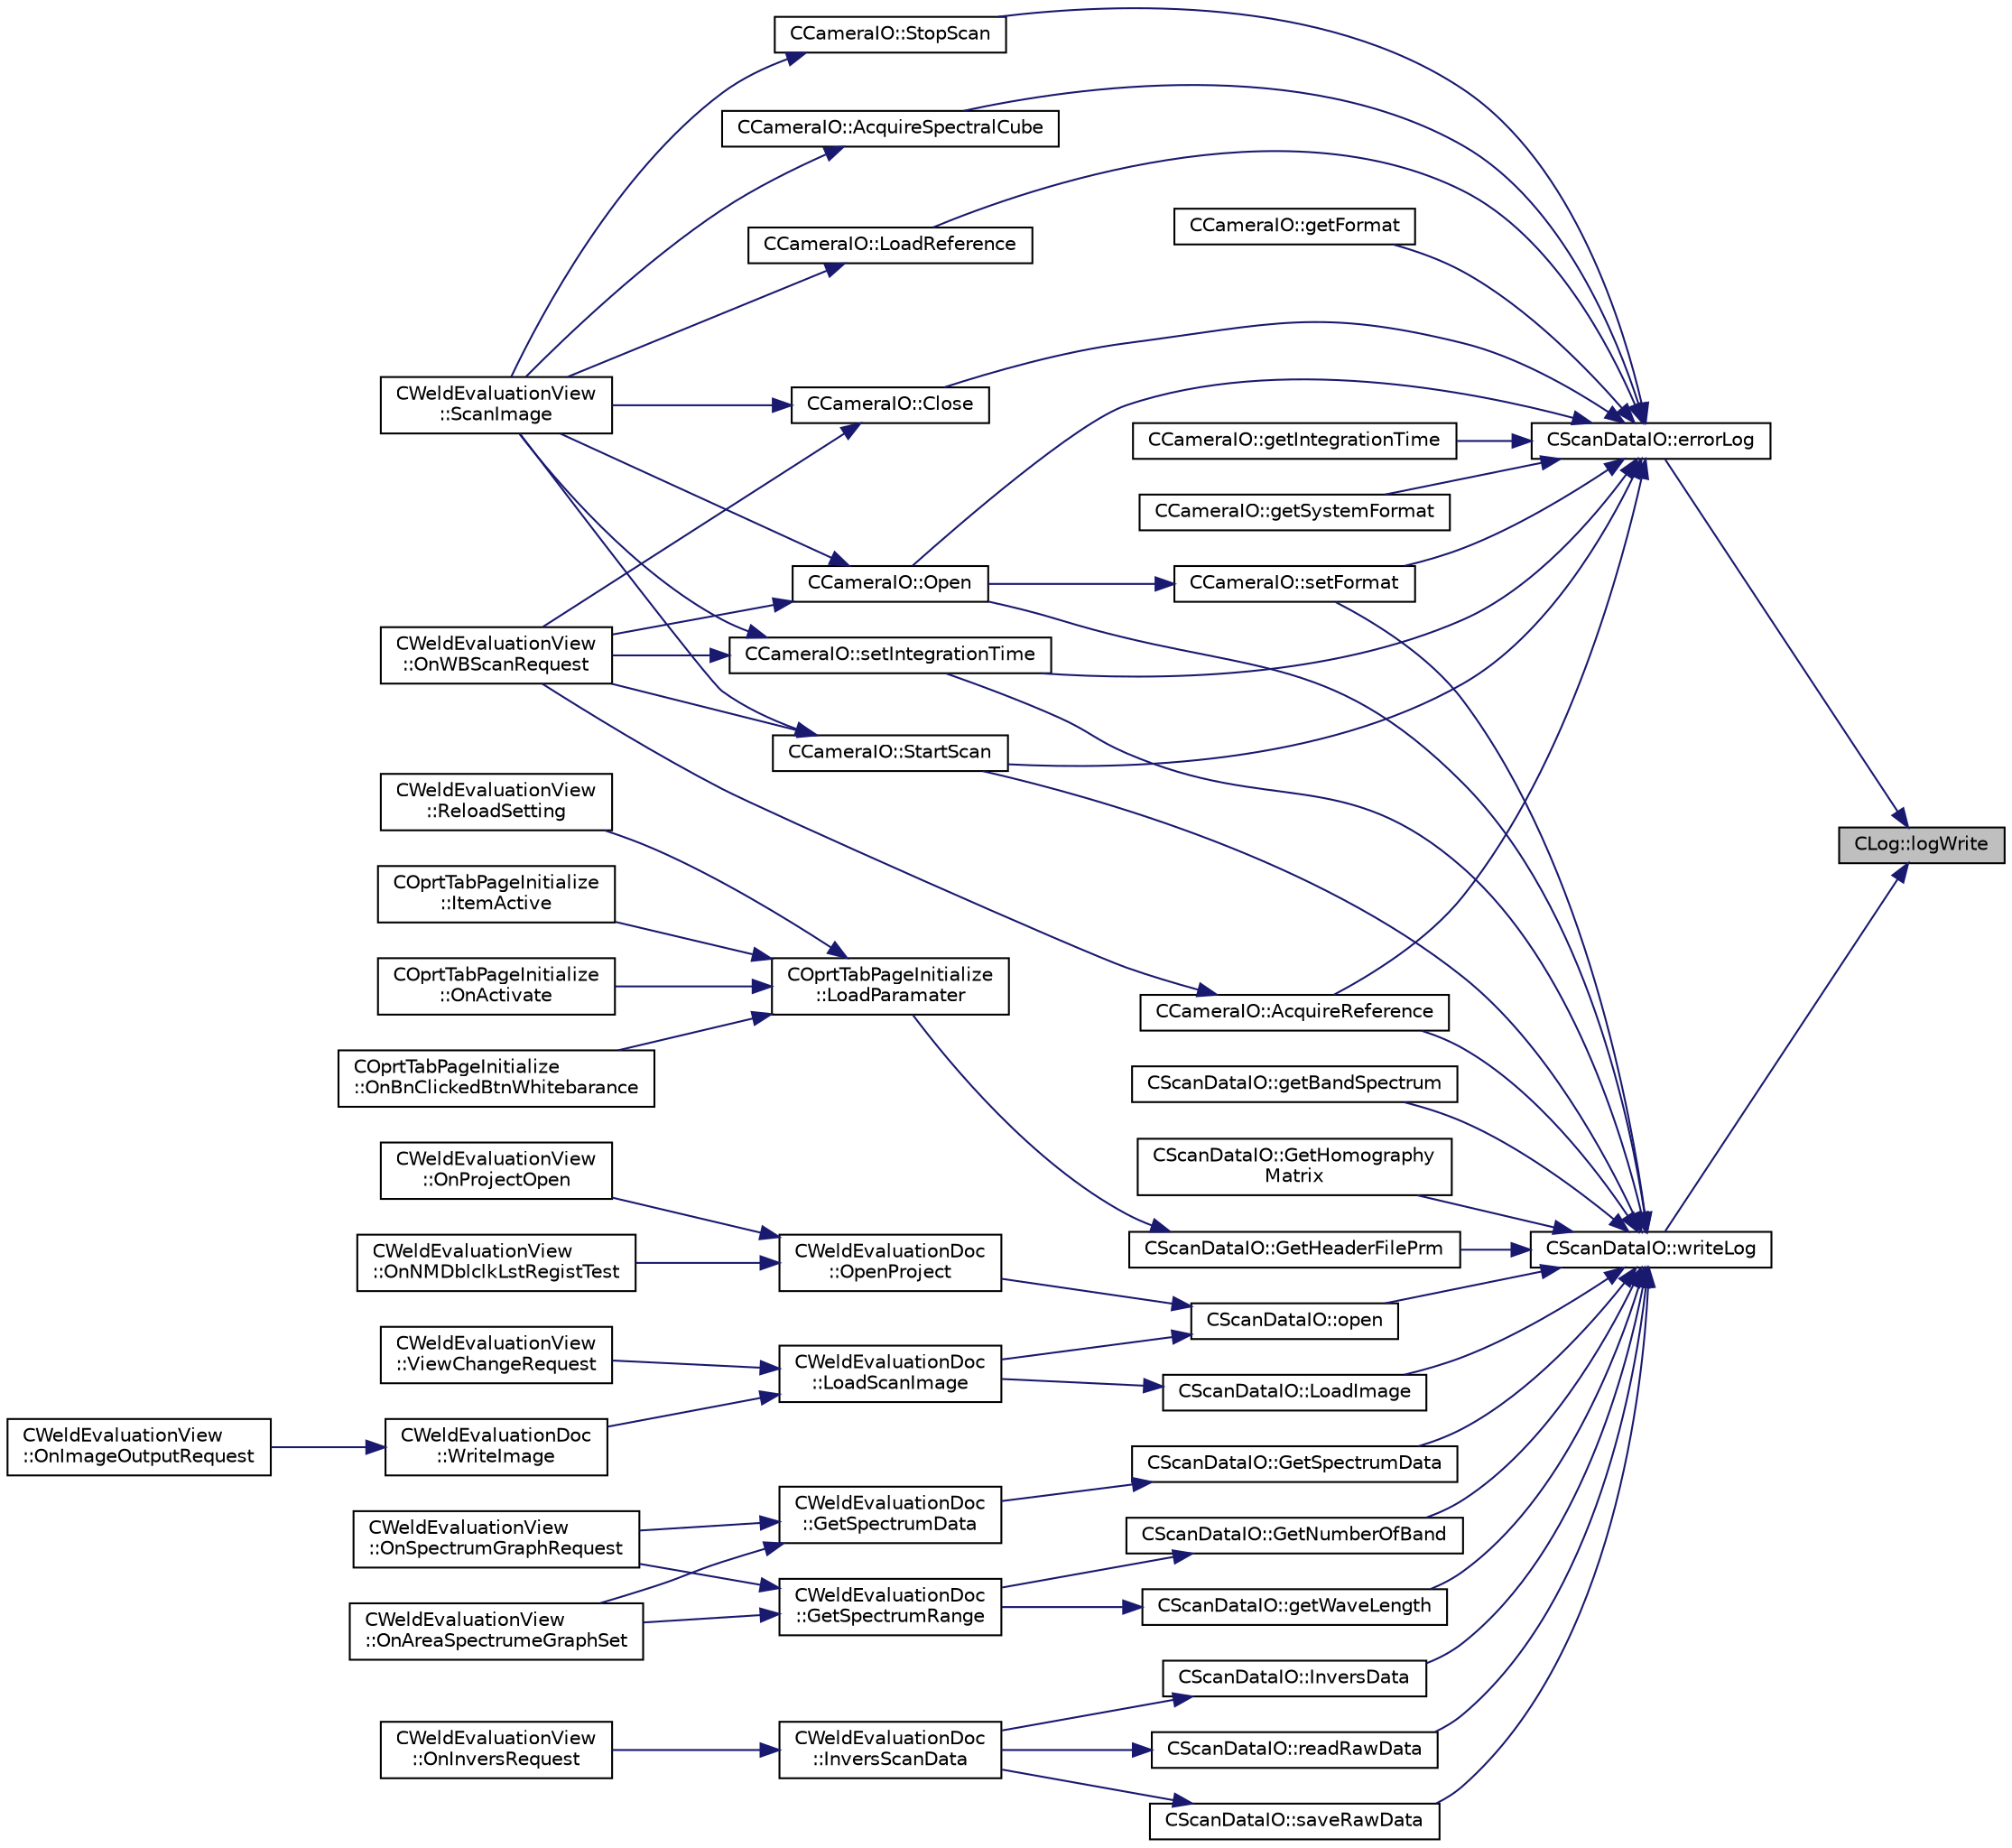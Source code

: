 digraph "CLog::logWrite"
{
 // LATEX_PDF_SIZE
  edge [fontname="Helvetica",fontsize="10",labelfontname="Helvetica",labelfontsize="10"];
  node [fontname="Helvetica",fontsize="10",shape=record];
  rankdir="RL";
  Node1 [label="CLog::logWrite",height=0.2,width=0.4,color="black", fillcolor="grey75", style="filled", fontcolor="black",tooltip="ログの出力"];
  Node1 -> Node2 [dir="back",color="midnightblue",fontsize="10",style="solid",fontname="Helvetica"];
  Node2 [label="CScanDataIO::errorLog",height=0.2,width=0.4,color="black", fillcolor="white", style="filled",URL="$class_c_scan_data_i_o.html#abfa111bff1b107f9615bf57d5014f7f4",tooltip="エラーログ出力"];
  Node2 -> Node3 [dir="back",color="midnightblue",fontsize="10",style="solid",fontname="Helvetica"];
  Node3 [label="CCameraIO::AcquireReference",height=0.2,width=0.4,color="black", fillcolor="white", style="filled",URL="$class_c_camera_i_o.html#a1730843fe81498de96623f8669cdefc5",tooltip="リファレンス（ホワイトバランス）の取得"];
  Node3 -> Node4 [dir="back",color="midnightblue",fontsize="10",style="solid",fontname="Helvetica"];
  Node4 [label="CWeldEvaluationView\l::OnWBScanRequest",height=0.2,width=0.4,color="black", fillcolor="white", style="filled",URL="$class_c_weld_evaluation_view.html#a2b69faf84702201cc5dbfe3fcd202b32",tooltip="ホワイトバランススキャンの要求"];
  Node2 -> Node5 [dir="back",color="midnightblue",fontsize="10",style="solid",fontname="Helvetica"];
  Node5 [label="CCameraIO::AcquireSpectralCube",height=0.2,width=0.4,color="black", fillcolor="white", style="filled",URL="$class_c_camera_i_o.html#a0579cb57b28f22477e9f0f27fbf5b845",tooltip="キューブデータ（最終データ）の取得"];
  Node5 -> Node6 [dir="back",color="midnightblue",fontsize="10",style="solid",fontname="Helvetica"];
  Node6 [label="CWeldEvaluationView\l::ScanImage",height=0.2,width=0.4,color="black", fillcolor="white", style="filled",URL="$class_c_weld_evaluation_view.html#af36ee74161f90ac2fe30337a0fe1fb9d",tooltip="スキャンの実施"];
  Node2 -> Node7 [dir="back",color="midnightblue",fontsize="10",style="solid",fontname="Helvetica"];
  Node7 [label="CCameraIO::Close",height=0.2,width=0.4,color="black", fillcolor="white", style="filled",URL="$class_c_camera_i_o.html#a5aeea6f7c98f556616525063d302d720",tooltip="カメラのクローズ"];
  Node7 -> Node4 [dir="back",color="midnightblue",fontsize="10",style="solid",fontname="Helvetica"];
  Node7 -> Node6 [dir="back",color="midnightblue",fontsize="10",style="solid",fontname="Helvetica"];
  Node2 -> Node8 [dir="back",color="midnightblue",fontsize="10",style="solid",fontname="Helvetica"];
  Node8 [label="CCameraIO::getFormat",height=0.2,width=0.4,color="black", fillcolor="white", style="filled",URL="$class_c_camera_i_o.html#a2969ec4f1d88629fa2d89ae29c901460",tooltip="フォーマットの取得"];
  Node2 -> Node9 [dir="back",color="midnightblue",fontsize="10",style="solid",fontname="Helvetica"];
  Node9 [label="CCameraIO::getIntegrationTime",height=0.2,width=0.4,color="black", fillcolor="white", style="filled",URL="$class_c_camera_i_o.html#a6f3994fcc04dd4265e02a8aff3211796",tooltip="IntegrationTimeの取得"];
  Node2 -> Node10 [dir="back",color="midnightblue",fontsize="10",style="solid",fontname="Helvetica"];
  Node10 [label="CCameraIO::getSystemFormat",height=0.2,width=0.4,color="black", fillcolor="white", style="filled",URL="$class_c_camera_i_o.html#a5af5cf5d929a1186903b2d586d76ddb5",tooltip="システムフォーマットの取得"];
  Node2 -> Node11 [dir="back",color="midnightblue",fontsize="10",style="solid",fontname="Helvetica"];
  Node11 [label="CCameraIO::LoadReference",height=0.2,width=0.4,color="black", fillcolor="white", style="filled",URL="$class_c_camera_i_o.html#a840fb31e388d67d52c8e316ded6a9e21",tooltip="リファレンス（ホワイトバランス）の読み込み"];
  Node11 -> Node6 [dir="back",color="midnightblue",fontsize="10",style="solid",fontname="Helvetica"];
  Node2 -> Node12 [dir="back",color="midnightblue",fontsize="10",style="solid",fontname="Helvetica"];
  Node12 [label="CCameraIO::Open",height=0.2,width=0.4,color="black", fillcolor="white", style="filled",URL="$class_c_camera_i_o.html#ac592e3623be0dba68f4db806da652cba",tooltip="カメラのオープン"];
  Node12 -> Node4 [dir="back",color="midnightblue",fontsize="10",style="solid",fontname="Helvetica"];
  Node12 -> Node6 [dir="back",color="midnightblue",fontsize="10",style="solid",fontname="Helvetica"];
  Node2 -> Node13 [dir="back",color="midnightblue",fontsize="10",style="solid",fontname="Helvetica"];
  Node13 [label="CCameraIO::setFormat",height=0.2,width=0.4,color="black", fillcolor="white", style="filled",URL="$class_c_camera_i_o.html#aa4c14720243ce00bb95950a601327637",tooltip="フォーマットの設定"];
  Node13 -> Node12 [dir="back",color="midnightblue",fontsize="10",style="solid",fontname="Helvetica"];
  Node2 -> Node14 [dir="back",color="midnightblue",fontsize="10",style="solid",fontname="Helvetica"];
  Node14 [label="CCameraIO::setIntegrationTime",height=0.2,width=0.4,color="black", fillcolor="white", style="filled",URL="$class_c_camera_i_o.html#a81016636faf8f4329a1a664716c17de9",tooltip="IntegrationTimeの設定"];
  Node14 -> Node4 [dir="back",color="midnightblue",fontsize="10",style="solid",fontname="Helvetica"];
  Node14 -> Node6 [dir="back",color="midnightblue",fontsize="10",style="solid",fontname="Helvetica"];
  Node2 -> Node15 [dir="back",color="midnightblue",fontsize="10",style="solid",fontname="Helvetica"];
  Node15 [label="CCameraIO::StartScan",height=0.2,width=0.4,color="black", fillcolor="white", style="filled",URL="$class_c_camera_i_o.html#a366c8cfc6c2492079e3d7a63fffb076c",tooltip="スキャンの開始"];
  Node15 -> Node4 [dir="back",color="midnightblue",fontsize="10",style="solid",fontname="Helvetica"];
  Node15 -> Node6 [dir="back",color="midnightblue",fontsize="10",style="solid",fontname="Helvetica"];
  Node2 -> Node16 [dir="back",color="midnightblue",fontsize="10",style="solid",fontname="Helvetica"];
  Node16 [label="CCameraIO::StopScan",height=0.2,width=0.4,color="black", fillcolor="white", style="filled",URL="$class_c_camera_i_o.html#aca6555e75b8ed9fc8695fb547bfb52f6",tooltip="スキャンの停止"];
  Node16 -> Node6 [dir="back",color="midnightblue",fontsize="10",style="solid",fontname="Helvetica"];
  Node1 -> Node17 [dir="back",color="midnightblue",fontsize="10",style="solid",fontname="Helvetica"];
  Node17 [label="CScanDataIO::writeLog",height=0.2,width=0.4,color="black", fillcolor="white", style="filled",URL="$class_c_scan_data_i_o.html#a5be204207783efd8238a8928cdb5c061",tooltip="ログ出力"];
  Node17 -> Node3 [dir="back",color="midnightblue",fontsize="10",style="solid",fontname="Helvetica"];
  Node17 -> Node18 [dir="back",color="midnightblue",fontsize="10",style="solid",fontname="Helvetica"];
  Node18 [label="CScanDataIO::getBandSpectrum",height=0.2,width=0.4,color="black", fillcolor="white", style="filled",URL="$class_c_scan_data_i_o.html#a12aa5b6bf1c179fa351e419d34921157",tooltip="各バンドのスペクトル値取得"];
  Node17 -> Node19 [dir="back",color="midnightblue",fontsize="10",style="solid",fontname="Helvetica"];
  Node19 [label="CScanDataIO::GetHeaderFilePrm",height=0.2,width=0.4,color="black", fillcolor="white", style="filled",URL="$class_c_scan_data_i_o.html#ae3dff6661c7012b259b38910f3b3dbdb",tooltip="ヘッダファイルから幅、高さを取得"];
  Node19 -> Node20 [dir="back",color="midnightblue",fontsize="10",style="solid",fontname="Helvetica"];
  Node20 [label="COprtTabPageInitialize\l::LoadParamater",height=0.2,width=0.4,color="black", fillcolor="white", style="filled",URL="$class_c_oprt_tab_page_initialize.html#a39a52da491a71f8afec8c1366284227a",tooltip="パラメータの読み込み"];
  Node20 -> Node21 [dir="back",color="midnightblue",fontsize="10",style="solid",fontname="Helvetica"];
  Node21 [label="COprtTabPageInitialize\l::ItemActive",height=0.2,width=0.4,color="black", fillcolor="white", style="filled",URL="$class_c_oprt_tab_page_initialize.html#ad26437c34391f67b3546182071900642",tooltip="アイテムのアクティブ/ディアクティブ化"];
  Node20 -> Node22 [dir="back",color="midnightblue",fontsize="10",style="solid",fontname="Helvetica"];
  Node22 [label="COprtTabPageInitialize\l::OnActivate",height=0.2,width=0.4,color="black", fillcolor="white", style="filled",URL="$class_c_oprt_tab_page_initialize.html#a51b47e6f52aacb9733fdc52ac320f573",tooltip="アクティブ時処理"];
  Node20 -> Node23 [dir="back",color="midnightblue",fontsize="10",style="solid",fontname="Helvetica"];
  Node23 [label="COprtTabPageInitialize\l::OnBnClickedBtnWhitebarance",height=0.2,width=0.4,color="black", fillcolor="white", style="filled",URL="$class_c_oprt_tab_page_initialize.html#ab94bb92896d005e2ea95e3f7fe4f49e8",tooltip="ホワイトバランスボタン押下時処理"];
  Node20 -> Node24 [dir="back",color="midnightblue",fontsize="10",style="solid",fontname="Helvetica"];
  Node24 [label="CWeldEvaluationView\l::ReloadSetting",height=0.2,width=0.4,color="black", fillcolor="white", style="filled",URL="$class_c_weld_evaluation_view.html#ae4f218a4e70e08689a0532384eb86fe5",tooltip="設定ページの再読込"];
  Node17 -> Node25 [dir="back",color="midnightblue",fontsize="10",style="solid",fontname="Helvetica"];
  Node25 [label="CScanDataIO::GetHomography\lMatrix",height=0.2,width=0.4,color="black", fillcolor="white", style="filled",URL="$class_c_scan_data_i_o.html#a62c2f84aedf058ffe1370ee67e7fb2dc",tooltip="ホモグラフィーマトリックス取得"];
  Node17 -> Node26 [dir="back",color="midnightblue",fontsize="10",style="solid",fontname="Helvetica"];
  Node26 [label="CScanDataIO::GetNumberOfBand",height=0.2,width=0.4,color="black", fillcolor="white", style="filled",URL="$class_c_scan_data_i_o.html#a09a161f191779097aa003676ecb22714",tooltip="バンド数の取得"];
  Node26 -> Node27 [dir="back",color="midnightblue",fontsize="10",style="solid",fontname="Helvetica"];
  Node27 [label="CWeldEvaluationDoc\l::GetSpectrumRange",height=0.2,width=0.4,color="black", fillcolor="white", style="filled",URL="$class_c_weld_evaluation_doc.html#a482c242e79c4b82b34d23794280649b0",tooltip="スペクトルレンジの取得"];
  Node27 -> Node28 [dir="back",color="midnightblue",fontsize="10",style="solid",fontname="Helvetica"];
  Node28 [label="CWeldEvaluationView\l::OnAreaSpectrumeGraphSet",height=0.2,width=0.4,color="black", fillcolor="white", style="filled",URL="$class_c_weld_evaluation_view.html#acb9374b4f62b3b67625526f4b5d493b4",tooltip="区間スペクトル表示ダイアログの設定"];
  Node27 -> Node29 [dir="back",color="midnightblue",fontsize="10",style="solid",fontname="Helvetica"];
  Node29 [label="CWeldEvaluationView\l::OnSpectrumGraphRequest",height=0.2,width=0.4,color="black", fillcolor="white", style="filled",URL="$class_c_weld_evaluation_view.html#a8805e4c9d110a33112c8b5e7af294f9e",tooltip="スペクトルグラフの表示"];
  Node17 -> Node30 [dir="back",color="midnightblue",fontsize="10",style="solid",fontname="Helvetica"];
  Node30 [label="CScanDataIO::GetSpectrumData",height=0.2,width=0.4,color="black", fillcolor="white", style="filled",URL="$class_c_scan_data_i_o.html#a74d0fa98822d49575c08acb1e72c128c",tooltip="指定位置スペクトル群の取得"];
  Node30 -> Node31 [dir="back",color="midnightblue",fontsize="10",style="solid",fontname="Helvetica"];
  Node31 [label="CWeldEvaluationDoc\l::GetSpectrumData",height=0.2,width=0.4,color="black", fillcolor="white", style="filled",URL="$class_c_weld_evaluation_doc.html#ad49fe5bd6a5dbd63b150bde87a194a10",tooltip="指定位置スペクトル群の取得"];
  Node31 -> Node28 [dir="back",color="midnightblue",fontsize="10",style="solid",fontname="Helvetica"];
  Node31 -> Node29 [dir="back",color="midnightblue",fontsize="10",style="solid",fontname="Helvetica"];
  Node17 -> Node32 [dir="back",color="midnightblue",fontsize="10",style="solid",fontname="Helvetica"];
  Node32 [label="CScanDataIO::getWaveLength",height=0.2,width=0.4,color="black", fillcolor="white", style="filled",URL="$class_c_scan_data_i_o.html#a2e23bb8cbebd5d51292726ee0238adec",tooltip="バンドのスペクトル値取得"];
  Node32 -> Node27 [dir="back",color="midnightblue",fontsize="10",style="solid",fontname="Helvetica"];
  Node17 -> Node33 [dir="back",color="midnightblue",fontsize="10",style="solid",fontname="Helvetica"];
  Node33 [label="CScanDataIO::InversData",height=0.2,width=0.4,color="black", fillcolor="white", style="filled",URL="$class_c_scan_data_i_o.html#ab4e6effbecff1531d50b31163c6363fc",tooltip="スキャンデータの反転"];
  Node33 -> Node34 [dir="back",color="midnightblue",fontsize="10",style="solid",fontname="Helvetica"];
  Node34 [label="CWeldEvaluationDoc\l::InversScanData",height=0.2,width=0.4,color="black", fillcolor="white", style="filled",URL="$class_c_weld_evaluation_doc.html#a7b5e52d33a0ce7e1fd3e55d6558c553e",tooltip="スキャンデータの反転"];
  Node34 -> Node35 [dir="back",color="midnightblue",fontsize="10",style="solid",fontname="Helvetica"];
  Node35 [label="CWeldEvaluationView\l::OnInversRequest",height=0.2,width=0.4,color="black", fillcolor="white", style="filled",URL="$class_c_weld_evaluation_view.html#a64432e2c0e21d161465fb28eb9e71594",tooltip="データ反転の要求"];
  Node17 -> Node36 [dir="back",color="midnightblue",fontsize="10",style="solid",fontname="Helvetica"];
  Node36 [label="CScanDataIO::LoadImage",height=0.2,width=0.4,color="black", fillcolor="white", style="filled",URL="$class_c_scan_data_i_o.html#a3be95afdfa7914f7a2acbc003048e3ff",tooltip="画像データ取得"];
  Node36 -> Node37 [dir="back",color="midnightblue",fontsize="10",style="solid",fontname="Helvetica"];
  Node37 [label="CWeldEvaluationDoc\l::LoadScanImage",height=0.2,width=0.4,color="black", fillcolor="white", style="filled",URL="$class_c_weld_evaluation_doc.html#a7b289ccf358a0ad255596c59196a3bd0",tooltip="スキャンデータイメージの取得"];
  Node37 -> Node38 [dir="back",color="midnightblue",fontsize="10",style="solid",fontname="Helvetica"];
  Node38 [label="CWeldEvaluationView\l::ViewChangeRequest",height=0.2,width=0.4,color="black", fillcolor="white", style="filled",URL="$class_c_weld_evaluation_view.html#a50da59446b116e48eb00b4ccc6074cdd",tooltip="表示変更リクエスト"];
  Node37 -> Node39 [dir="back",color="midnightblue",fontsize="10",style="solid",fontname="Helvetica"];
  Node39 [label="CWeldEvaluationDoc\l::WriteImage",height=0.2,width=0.4,color="black", fillcolor="white", style="filled",URL="$class_c_weld_evaluation_doc.html#a898813fc506ac6765717271c8d944663",tooltip="スキャンイメージの保存"];
  Node39 -> Node40 [dir="back",color="midnightblue",fontsize="10",style="solid",fontname="Helvetica"];
  Node40 [label="CWeldEvaluationView\l::OnImageOutputRequest",height=0.2,width=0.4,color="black", fillcolor="white", style="filled",URL="$class_c_weld_evaluation_view.html#a1b8f0add672d4bc0d3e561c7f61e649f",tooltip="画像出力要求"];
  Node17 -> Node41 [dir="back",color="midnightblue",fontsize="10",style="solid",fontname="Helvetica"];
  Node41 [label="CScanDataIO::open",height=0.2,width=0.4,color="black", fillcolor="white", style="filled",URL="$class_c_scan_data_i_o.html#ae86f36b123901fbe038ff0f1669192bd",tooltip="オープン"];
  Node41 -> Node37 [dir="back",color="midnightblue",fontsize="10",style="solid",fontname="Helvetica"];
  Node41 -> Node42 [dir="back",color="midnightblue",fontsize="10",style="solid",fontname="Helvetica"];
  Node42 [label="CWeldEvaluationDoc\l::OpenProject",height=0.2,width=0.4,color="black", fillcolor="white", style="filled",URL="$class_c_weld_evaluation_doc.html#abd81887407c6ef8abfb6beed49309aab",tooltip="既存プロジェクトのオープン"];
  Node42 -> Node43 [dir="back",color="midnightblue",fontsize="10",style="solid",fontname="Helvetica"];
  Node43 [label="CWeldEvaluationView\l::OnNMDblclkLstRegistTest",height=0.2,width=0.4,color="black", fillcolor="white", style="filled",URL="$class_c_weld_evaluation_view.html#a407de32087c90c2e33915da88a6cc911",tooltip="登録済み検査選択時処理"];
  Node42 -> Node44 [dir="back",color="midnightblue",fontsize="10",style="solid",fontname="Helvetica"];
  Node44 [label="CWeldEvaluationView\l::OnProjectOpen",height=0.2,width=0.4,color="black", fillcolor="white", style="filled",URL="$class_c_weld_evaluation_view.html#a78595107782d434cd4840b1c98585867",tooltip="プロジェクトのオープン"];
  Node17 -> Node12 [dir="back",color="midnightblue",fontsize="10",style="solid",fontname="Helvetica"];
  Node17 -> Node45 [dir="back",color="midnightblue",fontsize="10",style="solid",fontname="Helvetica"];
  Node45 [label="CScanDataIO::readRawData",height=0.2,width=0.4,color="black", fillcolor="white", style="filled",URL="$class_c_scan_data_i_o.html#aa32e2e51834f95184395a9be632645b2",tooltip="RAWデータの読み込み"];
  Node45 -> Node34 [dir="back",color="midnightblue",fontsize="10",style="solid",fontname="Helvetica"];
  Node17 -> Node46 [dir="back",color="midnightblue",fontsize="10",style="solid",fontname="Helvetica"];
  Node46 [label="CScanDataIO::saveRawData",height=0.2,width=0.4,color="black", fillcolor="white", style="filled",URL="$class_c_scan_data_i_o.html#a2dac09e00376d629d1b43de3434633d6",tooltip="RAWデータの保存"];
  Node46 -> Node34 [dir="back",color="midnightblue",fontsize="10",style="solid",fontname="Helvetica"];
  Node17 -> Node13 [dir="back",color="midnightblue",fontsize="10",style="solid",fontname="Helvetica"];
  Node17 -> Node14 [dir="back",color="midnightblue",fontsize="10",style="solid",fontname="Helvetica"];
  Node17 -> Node15 [dir="back",color="midnightblue",fontsize="10",style="solid",fontname="Helvetica"];
}
